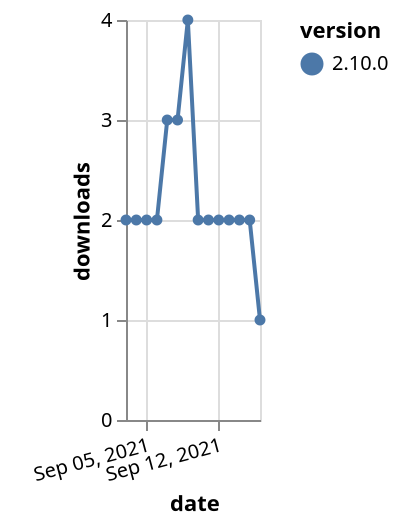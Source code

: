{"$schema": "https://vega.github.io/schema/vega-lite/v5.json", "description": "A simple bar chart with embedded data.", "data": {"values": [{"date": "2021-09-03", "total": 3144, "delta": 2, "version": "2.10.0"}, {"date": "2021-09-04", "total": 3146, "delta": 2, "version": "2.10.0"}, {"date": "2021-09-05", "total": 3148, "delta": 2, "version": "2.10.0"}, {"date": "2021-09-06", "total": 3150, "delta": 2, "version": "2.10.0"}, {"date": "2021-09-07", "total": 3153, "delta": 3, "version": "2.10.0"}, {"date": "2021-09-08", "total": 3156, "delta": 3, "version": "2.10.0"}, {"date": "2021-09-09", "total": 3160, "delta": 4, "version": "2.10.0"}, {"date": "2021-09-10", "total": 3162, "delta": 2, "version": "2.10.0"}, {"date": "2021-09-11", "total": 3164, "delta": 2, "version": "2.10.0"}, {"date": "2021-09-12", "total": 3166, "delta": 2, "version": "2.10.0"}, {"date": "2021-09-13", "total": 3168, "delta": 2, "version": "2.10.0"}, {"date": "2021-09-14", "total": 3170, "delta": 2, "version": "2.10.0"}, {"date": "2021-09-15", "total": 3172, "delta": 2, "version": "2.10.0"}, {"date": "2021-09-16", "total": 3173, "delta": 1, "version": "2.10.0"}]}, "width": "container", "mark": {"type": "line", "point": {"filled": true}}, "encoding": {"x": {"field": "date", "type": "temporal", "timeUnit": "yearmonthdate", "title": "date", "axis": {"labelAngle": -15}}, "y": {"field": "delta", "type": "quantitative", "title": "downloads"}, "color": {"field": "version", "type": "nominal"}, "tooltip": {"field": "delta"}}}